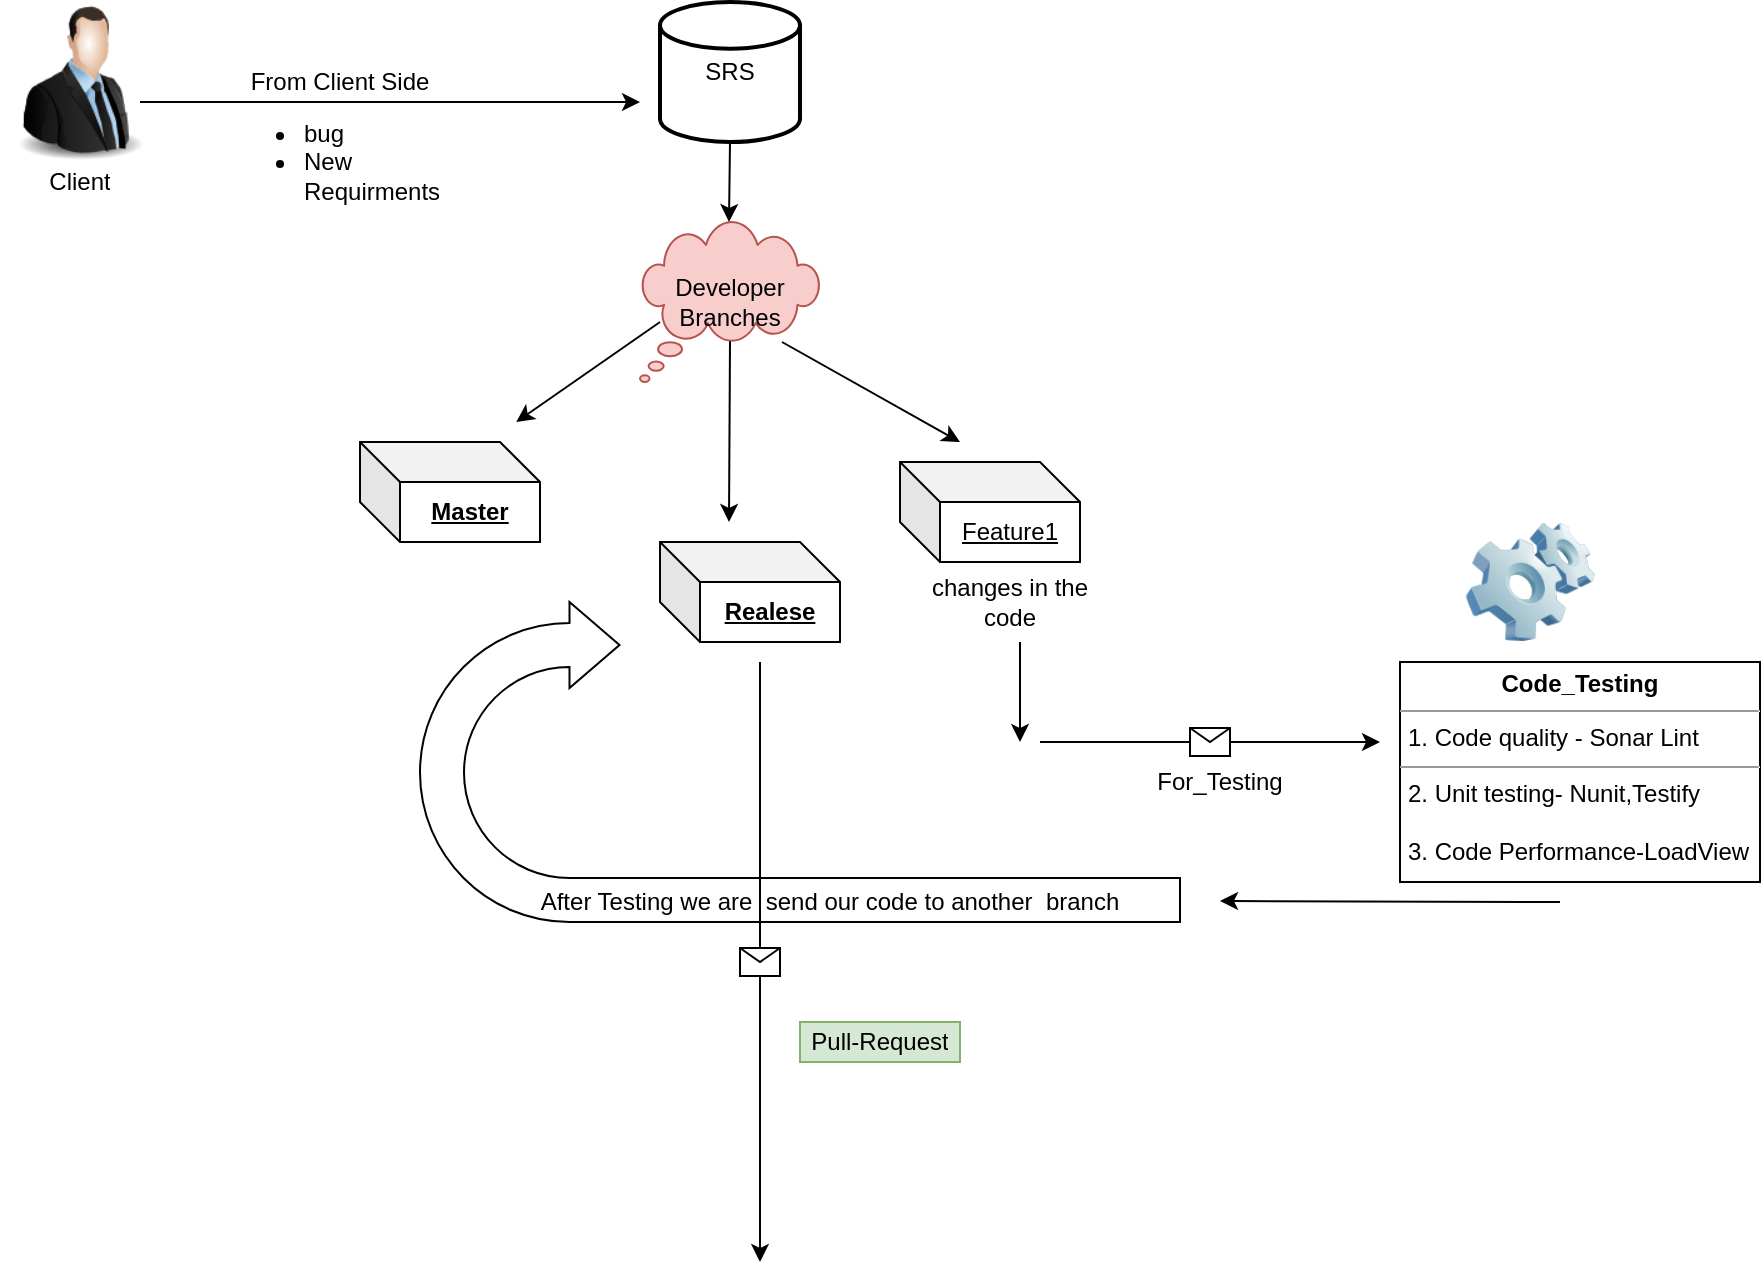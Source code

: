 <mxfile version="22.0.6" type="github">
  <diagram name="Page-1" id="7K1qDGdiY8pkq3vLFKJa">
    <mxGraphModel dx="2044" dy="610" grid="1" gridSize="10" guides="1" tooltips="1" connect="1" arrows="1" fold="1" page="1" pageScale="1" pageWidth="850" pageHeight="1100" math="0" shadow="0">
      <root>
        <mxCell id="0" />
        <mxCell id="1" parent="0" />
        <mxCell id="m-1Us1F0qz9o-IxJyFQM-21" value="&lt;ul&gt;&lt;li&gt;bug&lt;/li&gt;&lt;li&gt;New&amp;nbsp; Requirments&lt;/li&gt;&lt;/ul&gt;" style="text;strokeColor=none;fillColor=none;html=1;whiteSpace=wrap;verticalAlign=middle;overflow=hidden;labelBackgroundColor=none;" vertex="1" parent="1">
          <mxGeometry x="100" y="80" width="120" height="80" as="geometry" />
        </mxCell>
        <mxCell id="m-1Us1F0qz9o-IxJyFQM-23" value="SRS" style="strokeWidth=2;html=1;shape=mxgraph.flowchart.database;whiteSpace=wrap;labelBackgroundColor=none;" vertex="1" parent="1">
          <mxGeometry x="320" y="40" width="70" height="70" as="geometry" />
        </mxCell>
        <mxCell id="m-1Us1F0qz9o-IxJyFQM-27" value="" style="endArrow=classic;html=1;rounded=0;labelBackgroundColor=none;fontColor=default;" edge="1" parent="1">
          <mxGeometry width="50" height="50" relative="1" as="geometry">
            <mxPoint x="320.005" y="200" as="sourcePoint" />
            <mxPoint x="248.13" y="250" as="targetPoint" />
          </mxGeometry>
        </mxCell>
        <mxCell id="m-1Us1F0qz9o-IxJyFQM-28" value="&lt;b&gt;&lt;u&gt;Master&lt;/u&gt;&lt;/b&gt;" style="shape=cube;whiteSpace=wrap;html=1;boundedLbl=1;backgroundOutline=1;darkOpacity=0.05;darkOpacity2=0.1;labelBackgroundColor=none;" vertex="1" parent="1">
          <mxGeometry x="170" y="260" width="90" height="50" as="geometry" />
        </mxCell>
        <mxCell id="m-1Us1F0qz9o-IxJyFQM-29" value="" style="endArrow=classic;html=1;rounded=0;labelBackgroundColor=none;fontColor=default;exitX=0.5;exitY=0.74;exitDx=0;exitDy=0;exitPerimeter=0;" edge="1" parent="1" source="m-1Us1F0qz9o-IxJyFQM-37">
          <mxGeometry width="50" height="50" relative="1" as="geometry">
            <mxPoint x="354.5" y="250" as="sourcePoint" />
            <mxPoint x="354.5" y="300" as="targetPoint" />
          </mxGeometry>
        </mxCell>
        <mxCell id="m-1Us1F0qz9o-IxJyFQM-30" value="&lt;b&gt;&lt;u&gt;Realese&lt;/u&gt;&lt;/b&gt;" style="shape=cube;whiteSpace=wrap;html=1;boundedLbl=1;backgroundOutline=1;darkOpacity=0.05;darkOpacity2=0.1;labelBackgroundColor=none;" vertex="1" parent="1">
          <mxGeometry x="320" y="310" width="90" height="50" as="geometry" />
        </mxCell>
        <mxCell id="m-1Us1F0qz9o-IxJyFQM-31" value="&lt;u&gt;Feature1&lt;/u&gt;" style="shape=cube;whiteSpace=wrap;html=1;boundedLbl=1;backgroundOutline=1;darkOpacity=0.05;darkOpacity2=0.1;labelBackgroundColor=none;" vertex="1" parent="1">
          <mxGeometry x="440" y="270" width="90" height="50" as="geometry" />
        </mxCell>
        <mxCell id="m-1Us1F0qz9o-IxJyFQM-32" value="" style="endArrow=classic;html=1;rounded=0;labelBackgroundColor=none;fontColor=default;exitX=0.789;exitY=0.75;exitDx=0;exitDy=0;exitPerimeter=0;" edge="1" parent="1" source="m-1Us1F0qz9o-IxJyFQM-37">
          <mxGeometry width="50" height="50" relative="1" as="geometry">
            <mxPoint x="410" y="220" as="sourcePoint" />
            <mxPoint x="470" y="260" as="targetPoint" />
          </mxGeometry>
        </mxCell>
        <mxCell id="m-1Us1F0qz9o-IxJyFQM-35" value="" style="endArrow=classic;html=1;rounded=0;" edge="1" parent="1">
          <mxGeometry width="50" height="50" relative="1" as="geometry">
            <mxPoint x="60" y="90" as="sourcePoint" />
            <mxPoint x="310" y="90" as="targetPoint" />
          </mxGeometry>
        </mxCell>
        <UserObject label="From Client Side" placeholders="1" name="Variable" id="m-1Us1F0qz9o-IxJyFQM-36">
          <mxCell style="text;html=1;strokeColor=none;fillColor=none;align=center;verticalAlign=middle;whiteSpace=wrap;overflow=hidden;" vertex="1" parent="1">
            <mxGeometry x="100" y="70" width="120" height="20" as="geometry" />
          </mxCell>
        </UserObject>
        <mxCell id="m-1Us1F0qz9o-IxJyFQM-37" value="&lt;div style=&quot;&quot;&gt;&lt;span style=&quot;background-color: initial;&quot;&gt;Developer&lt;/span&gt;&lt;/div&gt;&lt;div style=&quot;&quot;&gt;&lt;span style=&quot;background-color: initial;&quot;&gt;Branches&lt;/span&gt;&lt;/div&gt;" style="whiteSpace=wrap;html=1;shape=mxgraph.basic.cloud_callout;align=center;fillColor=#f8cecc;strokeColor=#b85450;" vertex="1" parent="1">
          <mxGeometry x="310" y="150" width="90" height="80" as="geometry" />
        </mxCell>
        <mxCell id="m-1Us1F0qz9o-IxJyFQM-43" value="" style="endArrow=classic;html=1;rounded=0;" edge="1" parent="1">
          <mxGeometry width="50" height="50" relative="1" as="geometry">
            <mxPoint x="355" y="110" as="sourcePoint" />
            <mxPoint x="354.5" y="150" as="targetPoint" />
          </mxGeometry>
        </mxCell>
        <UserObject label="changes in the code" placeholders="1" name="Variable" id="m-1Us1F0qz9o-IxJyFQM-49">
          <mxCell style="text;html=1;strokeColor=none;fillColor=none;align=center;verticalAlign=middle;whiteSpace=wrap;overflow=hidden;" vertex="1" parent="1">
            <mxGeometry x="450" y="320" width="90" height="40" as="geometry" />
          </mxCell>
        </UserObject>
        <mxCell id="m-1Us1F0qz9o-IxJyFQM-50" value="" style="endArrow=classic;html=1;rounded=0;" edge="1" parent="1">
          <mxGeometry relative="1" as="geometry">
            <mxPoint x="510" y="410" as="sourcePoint" />
            <mxPoint x="680" y="410" as="targetPoint" />
          </mxGeometry>
        </mxCell>
        <mxCell id="m-1Us1F0qz9o-IxJyFQM-51" value="" style="shape=message;html=1;outlineConnect=0;" vertex="1" parent="m-1Us1F0qz9o-IxJyFQM-50">
          <mxGeometry width="20" height="14" relative="1" as="geometry">
            <mxPoint x="-10" y="-7" as="offset" />
          </mxGeometry>
        </mxCell>
        <mxCell id="m-1Us1F0qz9o-IxJyFQM-52" value="" style="endArrow=classic;html=1;rounded=0;" edge="1" parent="1">
          <mxGeometry width="50" height="50" relative="1" as="geometry">
            <mxPoint x="500" y="360" as="sourcePoint" />
            <mxPoint x="500" y="410" as="targetPoint" />
            <Array as="points">
              <mxPoint x="500" y="390" />
            </Array>
          </mxGeometry>
        </mxCell>
        <UserObject label="For_Testing" placeholders="1" name="Variable" id="m-1Us1F0qz9o-IxJyFQM-54">
          <mxCell style="text;html=1;strokeColor=none;fillColor=none;align=center;verticalAlign=middle;whiteSpace=wrap;overflow=hidden;" vertex="1" parent="1">
            <mxGeometry x="560" y="420" width="80" height="20" as="geometry" />
          </mxCell>
        </UserObject>
        <mxCell id="m-1Us1F0qz9o-IxJyFQM-55" value="&lt;p style=&quot;margin:0px;margin-top:4px;text-align:center;&quot;&gt;&lt;b&gt;Code_Testing&lt;/b&gt;&lt;/p&gt;&lt;hr size=&quot;1&quot;&gt;&lt;p style=&quot;margin:0px;margin-left:4px;&quot;&gt;1. Code quality - Sonar Lint&lt;/p&gt;&lt;hr size=&quot;1&quot;&gt;&lt;p style=&quot;margin:0px;margin-left:4px;&quot;&gt;2. Unit testing- Nunit,Testify&lt;/p&gt;&lt;p style=&quot;margin:0px;margin-left:4px;&quot;&gt;&lt;br&gt;&lt;/p&gt;&lt;p style=&quot;margin:0px;margin-left:4px;&quot;&gt;3. Code Performance-LoadView&lt;/p&gt;" style="verticalAlign=top;align=left;overflow=fill;fontSize=12;fontFamily=Helvetica;html=1;whiteSpace=wrap;" vertex="1" parent="1">
          <mxGeometry x="690" y="370" width="180" height="110" as="geometry" />
        </mxCell>
        <mxCell id="m-1Us1F0qz9o-IxJyFQM-56" value="" style="image;html=1;image=img/lib/clip_art/computers/Software_128x128.png" vertex="1" parent="1">
          <mxGeometry x="720" y="300" width="70" height="60" as="geometry" />
        </mxCell>
        <mxCell id="m-1Us1F0qz9o-IxJyFQM-57" value="" style="image;html=1;image=img/lib/clip_art/people/Suit_Man_128x128.png" vertex="1" parent="1">
          <mxGeometry x="-10" y="40" width="80" height="80" as="geometry" />
        </mxCell>
        <UserObject label="Client" placeholders="1" name="Variable" id="m-1Us1F0qz9o-IxJyFQM-58">
          <mxCell style="text;html=1;strokeColor=none;fillColor=none;align=center;verticalAlign=middle;whiteSpace=wrap;overflow=hidden;" vertex="1" parent="1">
            <mxGeometry x="-10" y="120" width="80" height="20" as="geometry" />
          </mxCell>
        </UserObject>
        <mxCell id="m-1Us1F0qz9o-IxJyFQM-61" value="" style="html=1;shadow=0;dashed=0;align=center;verticalAlign=middle;shape=mxgraph.arrows2.uTurnArrow;dy=11;arrowHead=43;dx2=25;" vertex="1" parent="1">
          <mxGeometry x="200" y="340" width="380" height="160" as="geometry" />
        </mxCell>
        <UserObject label="After Testing we are&amp;nbsp; send our code to another&amp;nbsp; branch" placeholders="1" name="Variable" id="m-1Us1F0qz9o-IxJyFQM-63">
          <mxCell style="text;html=1;strokeColor=none;fillColor=none;align=center;verticalAlign=middle;whiteSpace=wrap;overflow=hidden;" vertex="1" parent="1">
            <mxGeometry x="225" y="480" width="360" height="20" as="geometry" />
          </mxCell>
        </UserObject>
        <mxCell id="m-1Us1F0qz9o-IxJyFQM-65" value="" style="endArrow=classic;html=1;rounded=0;" edge="1" parent="1">
          <mxGeometry width="50" height="50" relative="1" as="geometry">
            <mxPoint x="770" y="490" as="sourcePoint" />
            <mxPoint x="600" y="489.5" as="targetPoint" />
          </mxGeometry>
        </mxCell>
        <mxCell id="m-1Us1F0qz9o-IxJyFQM-67" value="" style="endArrow=classic;html=1;rounded=0;" edge="1" parent="1">
          <mxGeometry relative="1" as="geometry">
            <mxPoint x="370" y="370" as="sourcePoint" />
            <mxPoint x="370" y="670" as="targetPoint" />
          </mxGeometry>
        </mxCell>
        <mxCell id="m-1Us1F0qz9o-IxJyFQM-68" value="" style="shape=message;html=1;outlineConnect=0;" vertex="1" parent="m-1Us1F0qz9o-IxJyFQM-67">
          <mxGeometry width="20" height="14" relative="1" as="geometry">
            <mxPoint x="-10" y="-7" as="offset" />
          </mxGeometry>
        </mxCell>
        <UserObject label="Pull-Request" placeholders="1" name="Variable" id="m-1Us1F0qz9o-IxJyFQM-69">
          <mxCell style="text;html=1;strokeColor=#82b366;fillColor=#d5e8d4;align=center;verticalAlign=middle;whiteSpace=wrap;overflow=hidden;" vertex="1" parent="1">
            <mxGeometry x="390" y="550" width="80" height="20" as="geometry" />
          </mxCell>
        </UserObject>
      </root>
    </mxGraphModel>
  </diagram>
</mxfile>
